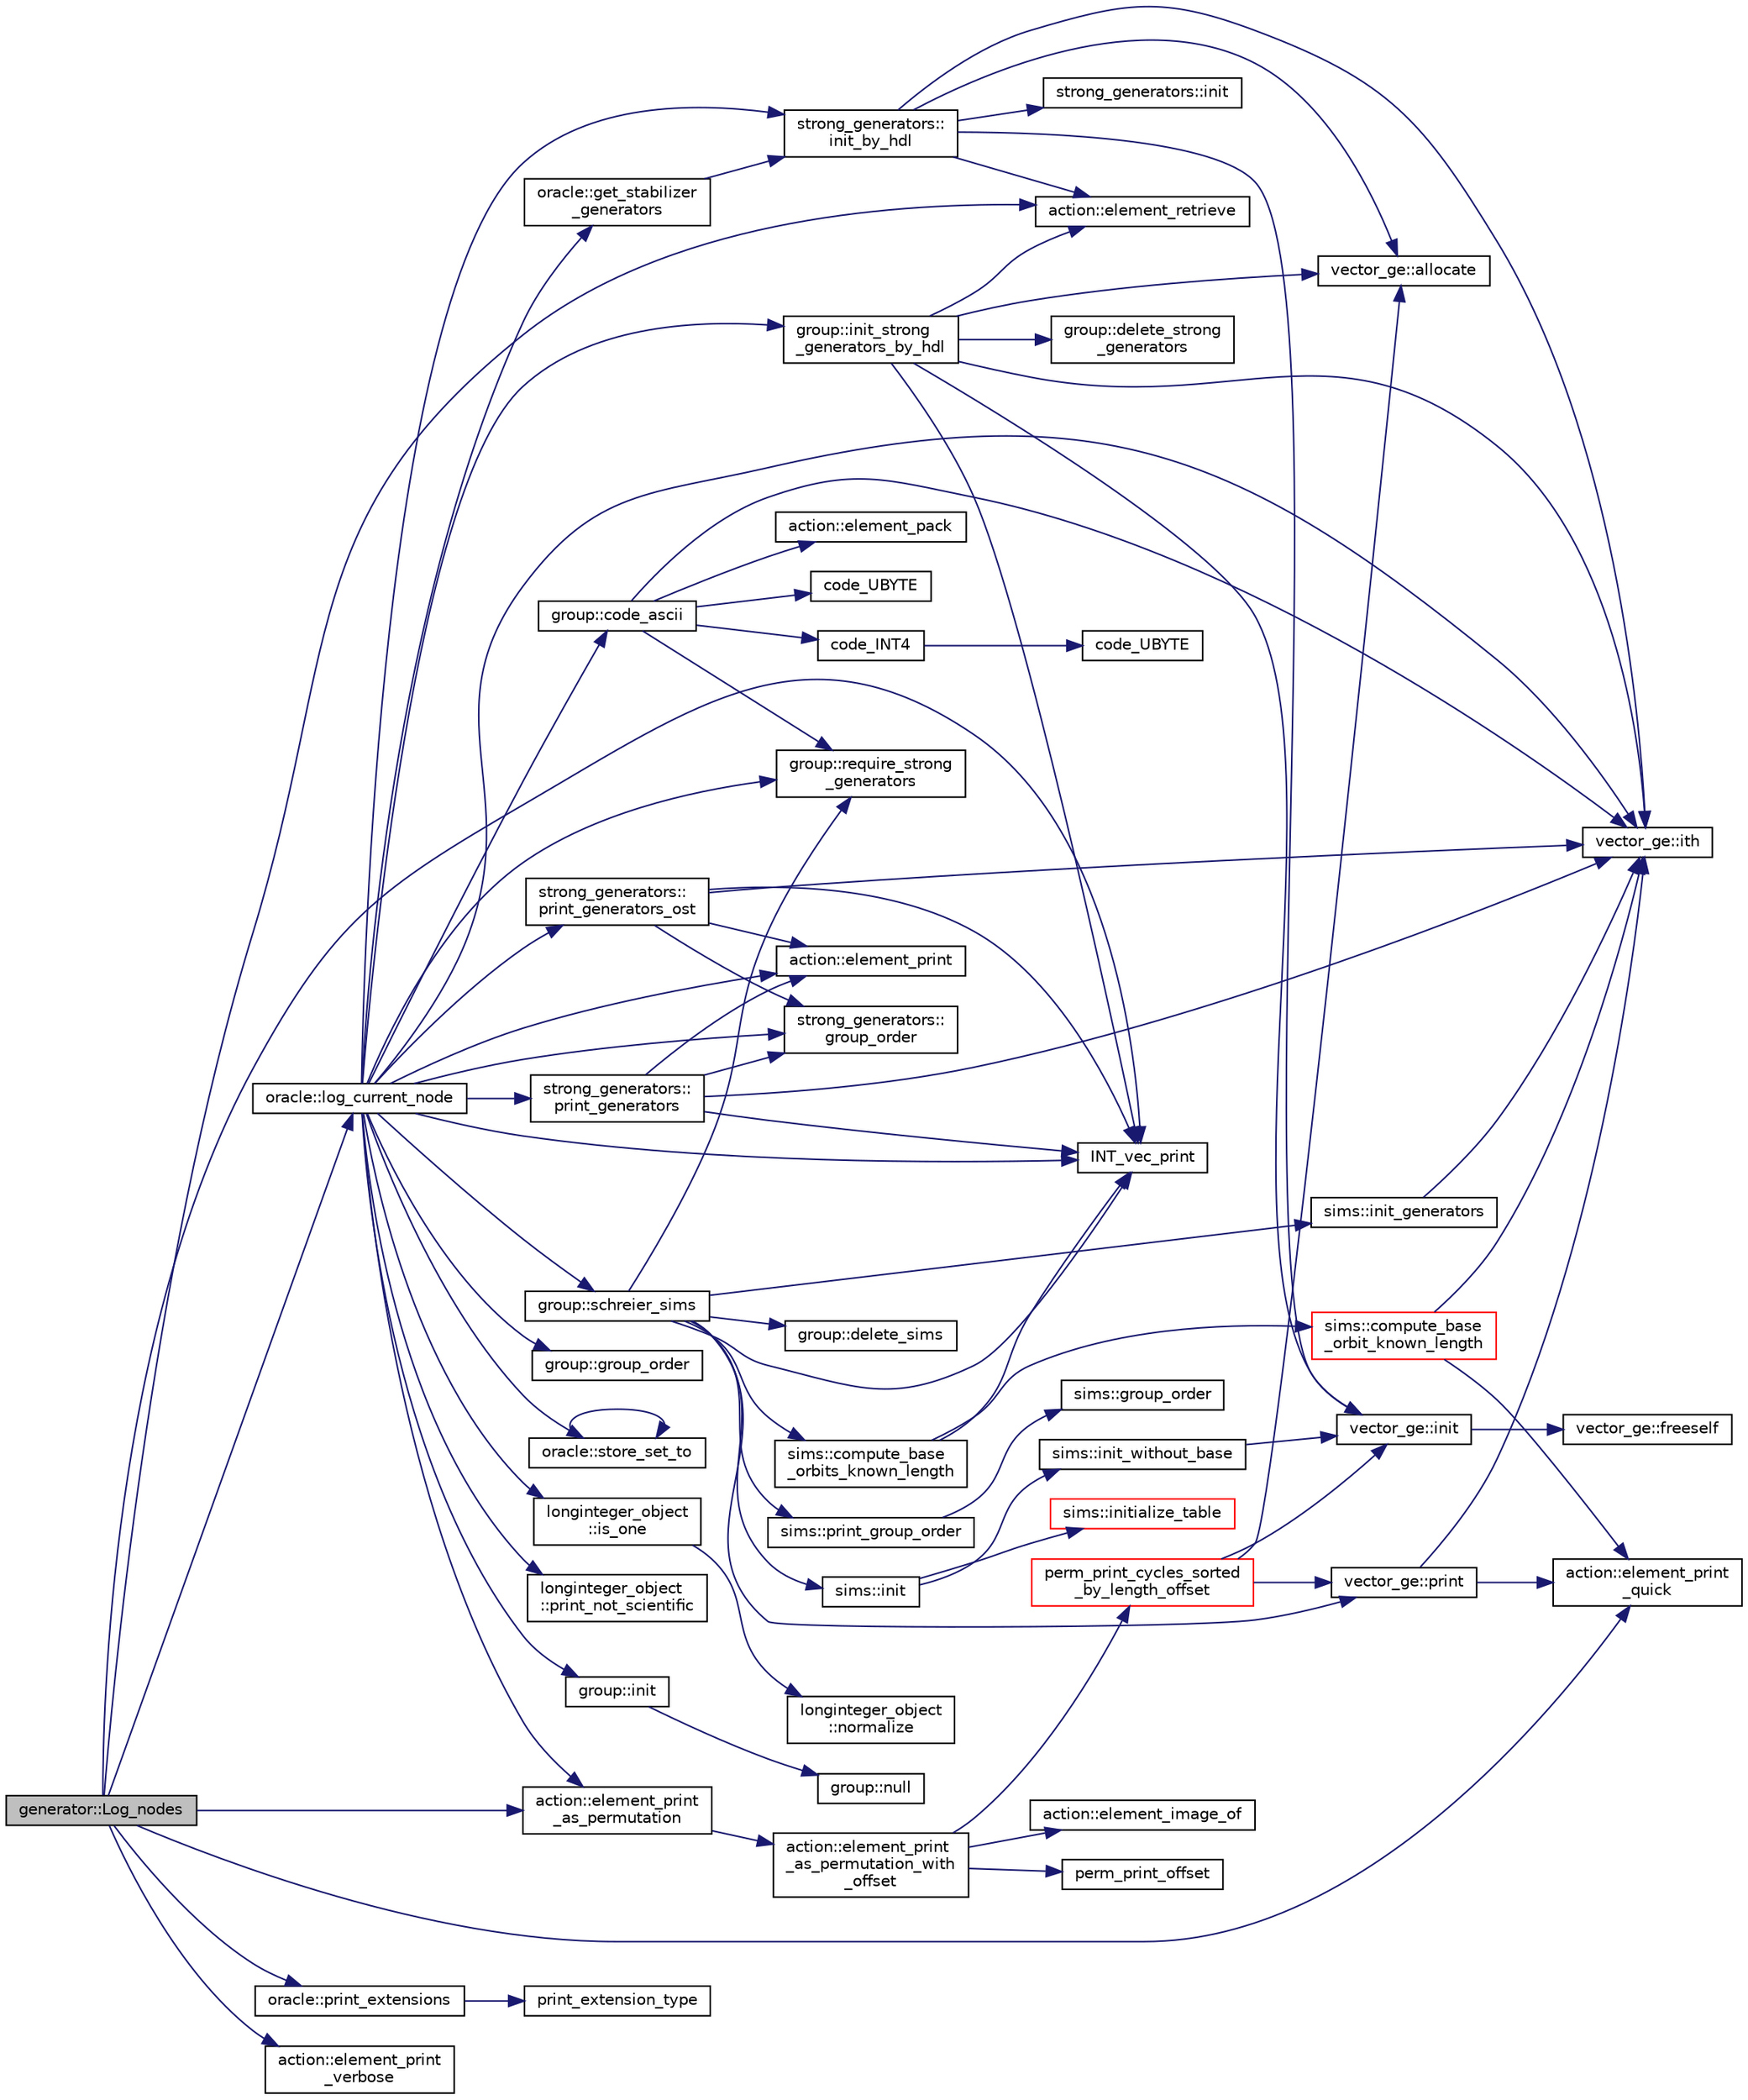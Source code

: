 digraph "generator::Log_nodes"
{
  edge [fontname="Helvetica",fontsize="10",labelfontname="Helvetica",labelfontsize="10"];
  node [fontname="Helvetica",fontsize="10",shape=record];
  rankdir="LR";
  Node11993 [label="generator::Log_nodes",height=0.2,width=0.4,color="black", fillcolor="grey75", style="filled", fontcolor="black"];
  Node11993 -> Node11994 [color="midnightblue",fontsize="10",style="solid",fontname="Helvetica"];
  Node11994 [label="oracle::log_current_node",height=0.2,width=0.4,color="black", fillcolor="white", style="filled",URL="$d7/da7/classoracle.html#a51f9cd387e52812e9a67f4d9cfcca603"];
  Node11994 -> Node11995 [color="midnightblue",fontsize="10",style="solid",fontname="Helvetica"];
  Node11995 [label="oracle::store_set_to",height=0.2,width=0.4,color="black", fillcolor="white", style="filled",URL="$d7/da7/classoracle.html#a4489d03d342f31d1e64632ce4d0e700d"];
  Node11995 -> Node11995 [color="midnightblue",fontsize="10",style="solid",fontname="Helvetica"];
  Node11994 -> Node11996 [color="midnightblue",fontsize="10",style="solid",fontname="Helvetica"];
  Node11996 [label="group::init",height=0.2,width=0.4,color="black", fillcolor="white", style="filled",URL="$d1/db7/classgroup.html#a9f5de0500658e265332c7f62c0d3962d"];
  Node11996 -> Node11997 [color="midnightblue",fontsize="10",style="solid",fontname="Helvetica"];
  Node11997 [label="group::null",height=0.2,width=0.4,color="black", fillcolor="white", style="filled",URL="$d1/db7/classgroup.html#a25f33ef4c9370d6cefa29b0c49f64a18"];
  Node11994 -> Node11998 [color="midnightblue",fontsize="10",style="solid",fontname="Helvetica"];
  Node11998 [label="group::init_strong\l_generators_by_hdl",height=0.2,width=0.4,color="black", fillcolor="white", style="filled",URL="$d1/db7/classgroup.html#a65100d600cfb0955dae3582a2d6a2532"];
  Node11998 -> Node11999 [color="midnightblue",fontsize="10",style="solid",fontname="Helvetica"];
  Node11999 [label="INT_vec_print",height=0.2,width=0.4,color="black", fillcolor="white", style="filled",URL="$df/dbf/sajeeb_8_c.html#a79a5901af0b47dd0d694109543c027fe"];
  Node11998 -> Node12000 [color="midnightblue",fontsize="10",style="solid",fontname="Helvetica"];
  Node12000 [label="group::delete_strong\l_generators",height=0.2,width=0.4,color="black", fillcolor="white", style="filled",URL="$d1/db7/classgroup.html#a36c96bdf4428fdf236dfabab0f82b898"];
  Node11998 -> Node12001 [color="midnightblue",fontsize="10",style="solid",fontname="Helvetica"];
  Node12001 [label="vector_ge::init",height=0.2,width=0.4,color="black", fillcolor="white", style="filled",URL="$d4/d6e/classvector__ge.html#afe1d6befd1f1501e6be34afbaa9d30a8"];
  Node12001 -> Node12002 [color="midnightblue",fontsize="10",style="solid",fontname="Helvetica"];
  Node12002 [label="vector_ge::freeself",height=0.2,width=0.4,color="black", fillcolor="white", style="filled",URL="$d4/d6e/classvector__ge.html#aa002e4b715cc73a9b8b367d29700b452"];
  Node11998 -> Node12003 [color="midnightblue",fontsize="10",style="solid",fontname="Helvetica"];
  Node12003 [label="vector_ge::allocate",height=0.2,width=0.4,color="black", fillcolor="white", style="filled",URL="$d4/d6e/classvector__ge.html#a35b062a9201b30f0a87bf87702d243ae"];
  Node11998 -> Node12004 [color="midnightblue",fontsize="10",style="solid",fontname="Helvetica"];
  Node12004 [label="action::element_retrieve",height=0.2,width=0.4,color="black", fillcolor="white", style="filled",URL="$d2/d86/classaction.html#ad28f6f8810ffbad64c1490f78e51e2b1"];
  Node11998 -> Node12005 [color="midnightblue",fontsize="10",style="solid",fontname="Helvetica"];
  Node12005 [label="vector_ge::ith",height=0.2,width=0.4,color="black", fillcolor="white", style="filled",URL="$d4/d6e/classvector__ge.html#a1ff002e8b746a9beb119d57dcd4a15ff"];
  Node11994 -> Node12006 [color="midnightblue",fontsize="10",style="solid",fontname="Helvetica"];
  Node12006 [label="strong_generators::\linit_by_hdl",height=0.2,width=0.4,color="black", fillcolor="white", style="filled",URL="$dc/d09/classstrong__generators.html#abe6e1f35365f6d69d230bf0869c32596"];
  Node12006 -> Node12007 [color="midnightblue",fontsize="10",style="solid",fontname="Helvetica"];
  Node12007 [label="strong_generators::init",height=0.2,width=0.4,color="black", fillcolor="white", style="filled",URL="$dc/d09/classstrong__generators.html#ab7d37035d3b2ea516c4e989715f91ad5"];
  Node12006 -> Node12001 [color="midnightblue",fontsize="10",style="solid",fontname="Helvetica"];
  Node12006 -> Node12003 [color="midnightblue",fontsize="10",style="solid",fontname="Helvetica"];
  Node12006 -> Node12004 [color="midnightblue",fontsize="10",style="solid",fontname="Helvetica"];
  Node12006 -> Node12005 [color="midnightblue",fontsize="10",style="solid",fontname="Helvetica"];
  Node11994 -> Node12008 [color="midnightblue",fontsize="10",style="solid",fontname="Helvetica"];
  Node12008 [label="strong_generators::\lprint_generators",height=0.2,width=0.4,color="black", fillcolor="white", style="filled",URL="$dc/d09/classstrong__generators.html#adccd259b435afd96d89cd664daa6c897"];
  Node12008 -> Node12009 [color="midnightblue",fontsize="10",style="solid",fontname="Helvetica"];
  Node12009 [label="strong_generators::\lgroup_order",height=0.2,width=0.4,color="black", fillcolor="white", style="filled",URL="$dc/d09/classstrong__generators.html#a91f453c2bfd6502b96f4b4eed16beb20"];
  Node12008 -> Node11999 [color="midnightblue",fontsize="10",style="solid",fontname="Helvetica"];
  Node12008 -> Node12010 [color="midnightblue",fontsize="10",style="solid",fontname="Helvetica"];
  Node12010 [label="action::element_print",height=0.2,width=0.4,color="black", fillcolor="white", style="filled",URL="$d2/d86/classaction.html#ae38c3ef3c1125213733d63c6fc3c40cd"];
  Node12008 -> Node12005 [color="midnightblue",fontsize="10",style="solid",fontname="Helvetica"];
  Node11994 -> Node11999 [color="midnightblue",fontsize="10",style="solid",fontname="Helvetica"];
  Node11994 -> Node12011 [color="midnightblue",fontsize="10",style="solid",fontname="Helvetica"];
  Node12011 [label="group::schreier_sims",height=0.2,width=0.4,color="black", fillcolor="white", style="filled",URL="$d1/db7/classgroup.html#a224ed784f302897ca0c0e578446afa08"];
  Node12011 -> Node12012 [color="midnightblue",fontsize="10",style="solid",fontname="Helvetica"];
  Node12012 [label="group::require_strong\l_generators",height=0.2,width=0.4,color="black", fillcolor="white", style="filled",URL="$d1/db7/classgroup.html#adfc3de74ab859ba6dba668b50efaf392"];
  Node12011 -> Node12013 [color="midnightblue",fontsize="10",style="solid",fontname="Helvetica"];
  Node12013 [label="group::delete_sims",height=0.2,width=0.4,color="black", fillcolor="white", style="filled",URL="$d1/db7/classgroup.html#accebe64da3d51160a974fad069a90eac"];
  Node12011 -> Node12014 [color="midnightblue",fontsize="10",style="solid",fontname="Helvetica"];
  Node12014 [label="sims::init",height=0.2,width=0.4,color="black", fillcolor="white", style="filled",URL="$d9/df3/classsims.html#a02eb61ed14f75cfe4dc0770142c1bff0"];
  Node12014 -> Node12015 [color="midnightblue",fontsize="10",style="solid",fontname="Helvetica"];
  Node12015 [label="sims::init_without_base",height=0.2,width=0.4,color="black", fillcolor="white", style="filled",URL="$d9/df3/classsims.html#a1010f2dc330b7c5ae10128c0b7dcbefd"];
  Node12015 -> Node12001 [color="midnightblue",fontsize="10",style="solid",fontname="Helvetica"];
  Node12014 -> Node12016 [color="midnightblue",fontsize="10",style="solid",fontname="Helvetica"];
  Node12016 [label="sims::initialize_table",height=0.2,width=0.4,color="red", fillcolor="white", style="filled",URL="$d9/df3/classsims.html#abe36dd0812bde20447f5aaa8384596a7"];
  Node12011 -> Node12018 [color="midnightblue",fontsize="10",style="solid",fontname="Helvetica"];
  Node12018 [label="vector_ge::print",height=0.2,width=0.4,color="black", fillcolor="white", style="filled",URL="$d4/d6e/classvector__ge.html#a0d260cce035c20b32d7989c50670aa8a"];
  Node12018 -> Node12019 [color="midnightblue",fontsize="10",style="solid",fontname="Helvetica"];
  Node12019 [label="action::element_print\l_quick",height=0.2,width=0.4,color="black", fillcolor="white", style="filled",URL="$d2/d86/classaction.html#a4844680cf6750396f76494a28655265b"];
  Node12018 -> Node12005 [color="midnightblue",fontsize="10",style="solid",fontname="Helvetica"];
  Node12011 -> Node12020 [color="midnightblue",fontsize="10",style="solid",fontname="Helvetica"];
  Node12020 [label="sims::init_generators",height=0.2,width=0.4,color="black", fillcolor="white", style="filled",URL="$d9/df3/classsims.html#aa2a7908389727bdfa05d034e8d53a818"];
  Node12020 -> Node12005 [color="midnightblue",fontsize="10",style="solid",fontname="Helvetica"];
  Node12011 -> Node11999 [color="midnightblue",fontsize="10",style="solid",fontname="Helvetica"];
  Node12011 -> Node12021 [color="midnightblue",fontsize="10",style="solid",fontname="Helvetica"];
  Node12021 [label="sims::compute_base\l_orbits_known_length",height=0.2,width=0.4,color="black", fillcolor="white", style="filled",URL="$d9/df3/classsims.html#a7f6b55695e29ce46f965ac4c87c31a06"];
  Node12021 -> Node11999 [color="midnightblue",fontsize="10",style="solid",fontname="Helvetica"];
  Node12021 -> Node12022 [color="midnightblue",fontsize="10",style="solid",fontname="Helvetica"];
  Node12022 [label="sims::compute_base\l_orbit_known_length",height=0.2,width=0.4,color="red", fillcolor="white", style="filled",URL="$d9/df3/classsims.html#af93aba6d77ea121ff5e1dec9fefa0002"];
  Node12022 -> Node12019 [color="midnightblue",fontsize="10",style="solid",fontname="Helvetica"];
  Node12022 -> Node12005 [color="midnightblue",fontsize="10",style="solid",fontname="Helvetica"];
  Node12011 -> Node12026 [color="midnightblue",fontsize="10",style="solid",fontname="Helvetica"];
  Node12026 [label="sims::print_group_order",height=0.2,width=0.4,color="black", fillcolor="white", style="filled",URL="$d9/df3/classsims.html#a2fc3bfc40a993e0a6902374465304c0c"];
  Node12026 -> Node12027 [color="midnightblue",fontsize="10",style="solid",fontname="Helvetica"];
  Node12027 [label="sims::group_order",height=0.2,width=0.4,color="black", fillcolor="white", style="filled",URL="$d9/df3/classsims.html#aa442445175656570fa35febbe790efad"];
  Node11994 -> Node12028 [color="midnightblue",fontsize="10",style="solid",fontname="Helvetica"];
  Node12028 [label="group::group_order",height=0.2,width=0.4,color="black", fillcolor="white", style="filled",URL="$d1/db7/classgroup.html#a2d70bcf6a1495e7fb8e16ba7dfadb725"];
  Node11994 -> Node12029 [color="midnightblue",fontsize="10",style="solid",fontname="Helvetica"];
  Node12029 [label="longinteger_object\l::is_one",height=0.2,width=0.4,color="black", fillcolor="white", style="filled",URL="$dd/d7e/classlonginteger__object.html#adeab597c8bb66f36eb085f046d1df656"];
  Node12029 -> Node12030 [color="midnightblue",fontsize="10",style="solid",fontname="Helvetica"];
  Node12030 [label="longinteger_object\l::normalize",height=0.2,width=0.4,color="black", fillcolor="white", style="filled",URL="$dd/d7e/classlonginteger__object.html#ae27040d862a5624e98fc9582daa889ee"];
  Node11994 -> Node12031 [color="midnightblue",fontsize="10",style="solid",fontname="Helvetica"];
  Node12031 [label="longinteger_object\l::print_not_scientific",height=0.2,width=0.4,color="black", fillcolor="white", style="filled",URL="$dd/d7e/classlonginteger__object.html#ab80ea5c103cf97de662da3f1c79b2dd4"];
  Node11994 -> Node12032 [color="midnightblue",fontsize="10",style="solid",fontname="Helvetica"];
  Node12032 [label="group::code_ascii",height=0.2,width=0.4,color="black", fillcolor="white", style="filled",URL="$d1/db7/classgroup.html#abb93ebcd087d3f1146f32c2b5203f913"];
  Node12032 -> Node12012 [color="midnightblue",fontsize="10",style="solid",fontname="Helvetica"];
  Node12032 -> Node12033 [color="midnightblue",fontsize="10",style="solid",fontname="Helvetica"];
  Node12033 [label="code_INT4",height=0.2,width=0.4,color="black", fillcolor="white", style="filled",URL="$d5/db4/io__and__os_8h.html#a77bf7a59ce7634a3328237f863fd1251"];
  Node12033 -> Node12034 [color="midnightblue",fontsize="10",style="solid",fontname="Helvetica"];
  Node12034 [label="code_UBYTE",height=0.2,width=0.4,color="black", fillcolor="white", style="filled",URL="$d4/d74/util_8_c.html#ab19ac74b5d294f8f631cf9280c38dfd6"];
  Node12032 -> Node12035 [color="midnightblue",fontsize="10",style="solid",fontname="Helvetica"];
  Node12035 [label="action::element_pack",height=0.2,width=0.4,color="black", fillcolor="white", style="filled",URL="$d2/d86/classaction.html#a48a10a87c09b4b37c36eac1180884140"];
  Node12032 -> Node12005 [color="midnightblue",fontsize="10",style="solid",fontname="Helvetica"];
  Node12032 -> Node12036 [color="midnightblue",fontsize="10",style="solid",fontname="Helvetica"];
  Node12036 [label="code_UBYTE",height=0.2,width=0.4,color="black", fillcolor="white", style="filled",URL="$d5/db4/io__and__os_8h.html#ab19ac74b5d294f8f631cf9280c38dfd6"];
  Node11994 -> Node12037 [color="midnightblue",fontsize="10",style="solid",fontname="Helvetica"];
  Node12037 [label="oracle::get_stabilizer\l_generators",height=0.2,width=0.4,color="black", fillcolor="white", style="filled",URL="$d7/da7/classoracle.html#a55d6b99a05f74278f7cb0e9d9761da24"];
  Node12037 -> Node12006 [color="midnightblue",fontsize="10",style="solid",fontname="Helvetica"];
  Node11994 -> Node12009 [color="midnightblue",fontsize="10",style="solid",fontname="Helvetica"];
  Node11994 -> Node12038 [color="midnightblue",fontsize="10",style="solid",fontname="Helvetica"];
  Node12038 [label="strong_generators::\lprint_generators_ost",height=0.2,width=0.4,color="black", fillcolor="white", style="filled",URL="$dc/d09/classstrong__generators.html#a7d93ea4f786018272e813207f3c124b4"];
  Node12038 -> Node12009 [color="midnightblue",fontsize="10",style="solid",fontname="Helvetica"];
  Node12038 -> Node11999 [color="midnightblue",fontsize="10",style="solid",fontname="Helvetica"];
  Node12038 -> Node12010 [color="midnightblue",fontsize="10",style="solid",fontname="Helvetica"];
  Node12038 -> Node12005 [color="midnightblue",fontsize="10",style="solid",fontname="Helvetica"];
  Node11994 -> Node12012 [color="midnightblue",fontsize="10",style="solid",fontname="Helvetica"];
  Node11994 -> Node12010 [color="midnightblue",fontsize="10",style="solid",fontname="Helvetica"];
  Node11994 -> Node12005 [color="midnightblue",fontsize="10",style="solid",fontname="Helvetica"];
  Node11994 -> Node12039 [color="midnightblue",fontsize="10",style="solid",fontname="Helvetica"];
  Node12039 [label="action::element_print\l_as_permutation",height=0.2,width=0.4,color="black", fillcolor="white", style="filled",URL="$d2/d86/classaction.html#a2975618a8203187b688a67c947150bb8"];
  Node12039 -> Node12040 [color="midnightblue",fontsize="10",style="solid",fontname="Helvetica"];
  Node12040 [label="action::element_print\l_as_permutation_with\l_offset",height=0.2,width=0.4,color="black", fillcolor="white", style="filled",URL="$d2/d86/classaction.html#addd61d869434abaad431124a6d858396"];
  Node12040 -> Node12025 [color="midnightblue",fontsize="10",style="solid",fontname="Helvetica"];
  Node12025 [label="action::element_image_of",height=0.2,width=0.4,color="black", fillcolor="white", style="filled",URL="$d2/d86/classaction.html#ae09559d4537a048fc860f8a74a31393d"];
  Node12040 -> Node12041 [color="midnightblue",fontsize="10",style="solid",fontname="Helvetica"];
  Node12041 [label="perm_print_offset",height=0.2,width=0.4,color="black", fillcolor="white", style="filled",URL="$d2/d7c/combinatorics_8_c.html#ab87deef2ba9e4d2ce386a19eeaffecf3"];
  Node12040 -> Node12042 [color="midnightblue",fontsize="10",style="solid",fontname="Helvetica"];
  Node12042 [label="perm_print_cycles_sorted\l_by_length_offset",height=0.2,width=0.4,color="red", fillcolor="white", style="filled",URL="$d5/d90/action__global_8_c.html#a9d1f2e34879c04dbc45d08984a8066e3"];
  Node12042 -> Node12001 [color="midnightblue",fontsize="10",style="solid",fontname="Helvetica"];
  Node12042 -> Node12003 [color="midnightblue",fontsize="10",style="solid",fontname="Helvetica"];
  Node12042 -> Node12018 [color="midnightblue",fontsize="10",style="solid",fontname="Helvetica"];
  Node11993 -> Node12004 [color="midnightblue",fontsize="10",style="solid",fontname="Helvetica"];
  Node11993 -> Node12019 [color="midnightblue",fontsize="10",style="solid",fontname="Helvetica"];
  Node11993 -> Node12039 [color="midnightblue",fontsize="10",style="solid",fontname="Helvetica"];
  Node11993 -> Node11999 [color="midnightblue",fontsize="10",style="solid",fontname="Helvetica"];
  Node11993 -> Node12045 [color="midnightblue",fontsize="10",style="solid",fontname="Helvetica"];
  Node12045 [label="oracle::print_extensions",height=0.2,width=0.4,color="black", fillcolor="white", style="filled",URL="$d7/da7/classoracle.html#a6ea212ee0158a6c6146d54f79ba0e9f3"];
  Node12045 -> Node12046 [color="midnightblue",fontsize="10",style="solid",fontname="Helvetica"];
  Node12046 [label="print_extension_type",height=0.2,width=0.4,color="black", fillcolor="white", style="filled",URL="$da/d10/other_8h.html#ab39242254c1c0bce13010118473d8c74"];
  Node11993 -> Node12047 [color="midnightblue",fontsize="10",style="solid",fontname="Helvetica"];
  Node12047 [label="action::element_print\l_verbose",height=0.2,width=0.4,color="black", fillcolor="white", style="filled",URL="$d2/d86/classaction.html#aa250fc6c8dbc621f4c3b298090bc110b"];
}
